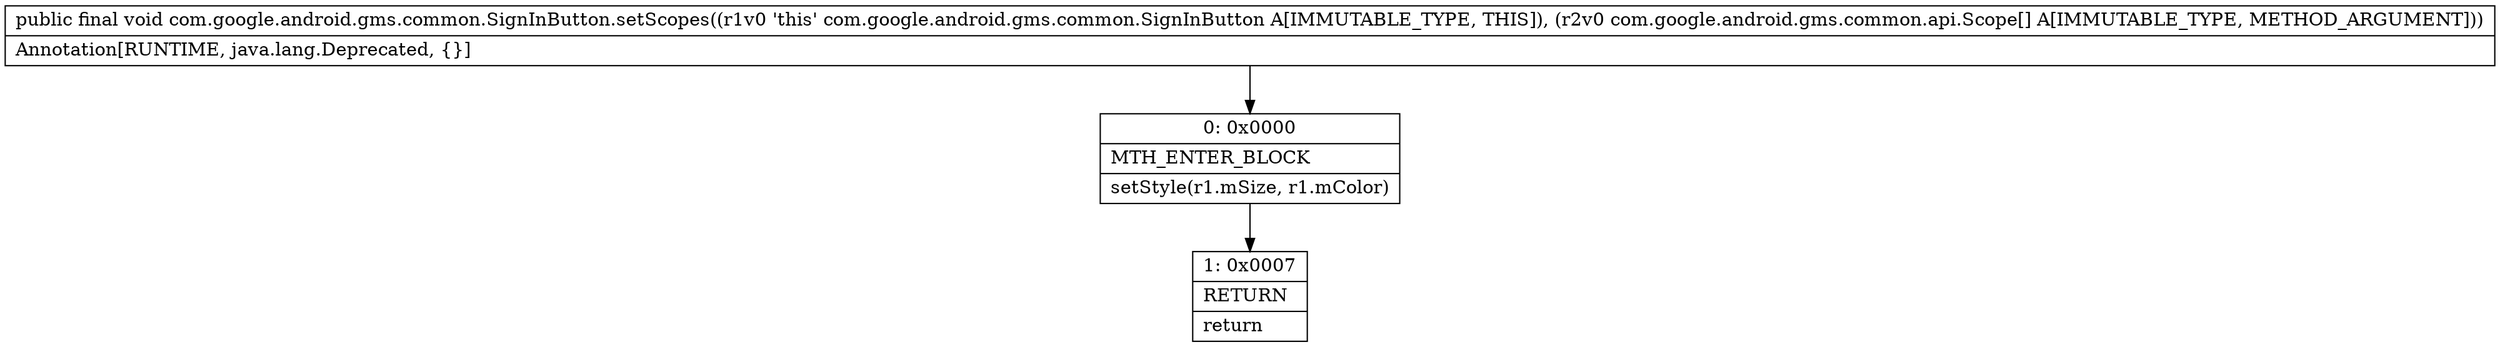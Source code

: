 digraph "CFG forcom.google.android.gms.common.SignInButton.setScopes([Lcom\/google\/android\/gms\/common\/api\/Scope;)V" {
Node_0 [shape=record,label="{0\:\ 0x0000|MTH_ENTER_BLOCK\l|setStyle(r1.mSize, r1.mColor)\l}"];
Node_1 [shape=record,label="{1\:\ 0x0007|RETURN\l|return\l}"];
MethodNode[shape=record,label="{public final void com.google.android.gms.common.SignInButton.setScopes((r1v0 'this' com.google.android.gms.common.SignInButton A[IMMUTABLE_TYPE, THIS]), (r2v0 com.google.android.gms.common.api.Scope[] A[IMMUTABLE_TYPE, METHOD_ARGUMENT]))  | Annotation[RUNTIME, java.lang.Deprecated, \{\}]\l}"];
MethodNode -> Node_0;
Node_0 -> Node_1;
}

